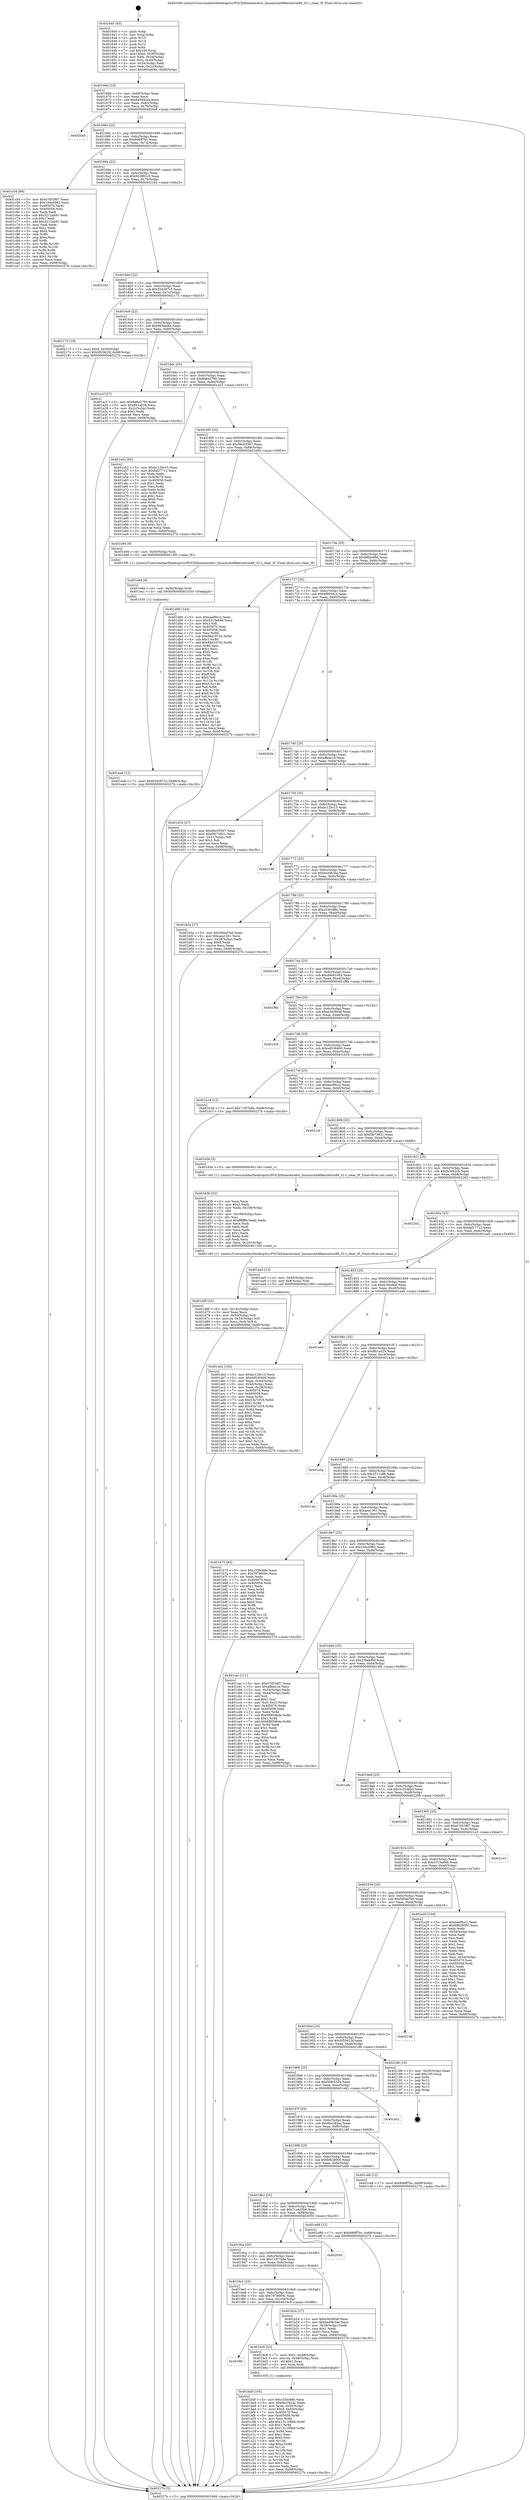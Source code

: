 digraph "0x401640" {
  label = "0x401640 (/mnt/c/Users/mathe/Desktop/tcc/POCII/binaries/extr_linuxarchx86kernelvm86_32.c_clear_IF_Final-ollvm.out::main(0))"
  labelloc = "t"
  node[shape=record]

  Entry [label="",width=0.3,height=0.3,shape=circle,fillcolor=black,style=filled]
  "0x40166d" [label="{
     0x40166d [23]\l
     | [instrs]\l
     &nbsp;&nbsp;0x40166d \<+3\>: mov -0x68(%rbp),%eax\l
     &nbsp;&nbsp;0x401670 \<+2\>: mov %eax,%ecx\l
     &nbsp;&nbsp;0x401672 \<+6\>: sub $0x84594cea,%ecx\l
     &nbsp;&nbsp;0x401678 \<+3\>: mov %eax,-0x6c(%rbp)\l
     &nbsp;&nbsp;0x40167b \<+3\>: mov %ecx,-0x70(%rbp)\l
     &nbsp;&nbsp;0x40167e \<+6\>: je 00000000004020a8 \<main+0xa68\>\l
  }"]
  "0x4020a8" [label="{
     0x4020a8\l
  }", style=dashed]
  "0x401684" [label="{
     0x401684 [22]\l
     | [instrs]\l
     &nbsp;&nbsp;0x401684 \<+5\>: jmp 0000000000401689 \<main+0x49\>\l
     &nbsp;&nbsp;0x401689 \<+3\>: mov -0x6c(%rbp),%eax\l
     &nbsp;&nbsp;0x40168c \<+5\>: sub $0x8d6ff7bc,%eax\l
     &nbsp;&nbsp;0x401691 \<+3\>: mov %eax,-0x74(%rbp)\l
     &nbsp;&nbsp;0x401694 \<+6\>: je 0000000000401c54 \<main+0x614\>\l
  }"]
  Exit [label="",width=0.3,height=0.3,shape=circle,fillcolor=black,style=filled,peripheries=2]
  "0x401c54" [label="{
     0x401c54 [88]\l
     | [instrs]\l
     &nbsp;&nbsp;0x401c54 \<+5\>: mov $0x47d538f7,%eax\l
     &nbsp;&nbsp;0x401c59 \<+5\>: mov $0x194c6982,%ecx\l
     &nbsp;&nbsp;0x401c5e \<+7\>: mov 0x405070,%edx\l
     &nbsp;&nbsp;0x401c65 \<+7\>: mov 0x405058,%esi\l
     &nbsp;&nbsp;0x401c6c \<+2\>: mov %edx,%edi\l
     &nbsp;&nbsp;0x401c6e \<+6\>: sub $0x3212ab91,%edi\l
     &nbsp;&nbsp;0x401c74 \<+3\>: sub $0x1,%edi\l
     &nbsp;&nbsp;0x401c77 \<+6\>: add $0x3212ab91,%edi\l
     &nbsp;&nbsp;0x401c7d \<+3\>: imul %edi,%edx\l
     &nbsp;&nbsp;0x401c80 \<+3\>: and $0x1,%edx\l
     &nbsp;&nbsp;0x401c83 \<+3\>: cmp $0x0,%edx\l
     &nbsp;&nbsp;0x401c86 \<+4\>: sete %r8b\l
     &nbsp;&nbsp;0x401c8a \<+3\>: cmp $0xa,%esi\l
     &nbsp;&nbsp;0x401c8d \<+4\>: setl %r9b\l
     &nbsp;&nbsp;0x401c91 \<+3\>: mov %r8b,%r10b\l
     &nbsp;&nbsp;0x401c94 \<+3\>: and %r9b,%r10b\l
     &nbsp;&nbsp;0x401c97 \<+3\>: xor %r9b,%r8b\l
     &nbsp;&nbsp;0x401c9a \<+3\>: or %r8b,%r10b\l
     &nbsp;&nbsp;0x401c9d \<+4\>: test $0x1,%r10b\l
     &nbsp;&nbsp;0x401ca1 \<+3\>: cmovne %ecx,%eax\l
     &nbsp;&nbsp;0x401ca4 \<+3\>: mov %eax,-0x68(%rbp)\l
     &nbsp;&nbsp;0x401ca7 \<+5\>: jmp 000000000040227b \<main+0xc3b\>\l
  }"]
  "0x40169a" [label="{
     0x40169a [22]\l
     | [instrs]\l
     &nbsp;&nbsp;0x40169a \<+5\>: jmp 000000000040169f \<main+0x5f\>\l
     &nbsp;&nbsp;0x40169f \<+3\>: mov -0x6c(%rbp),%eax\l
     &nbsp;&nbsp;0x4016a2 \<+5\>: sub $0x922961c5,%eax\l
     &nbsp;&nbsp;0x4016a7 \<+3\>: mov %eax,-0x78(%rbp)\l
     &nbsp;&nbsp;0x4016aa \<+6\>: je 0000000000402162 \<main+0xb22\>\l
  }"]
  "0x401ea6" [label="{
     0x401ea6 [12]\l
     | [instrs]\l
     &nbsp;&nbsp;0x401ea6 \<+7\>: movl $0x934287c3,-0x68(%rbp)\l
     &nbsp;&nbsp;0x401ead \<+5\>: jmp 000000000040227b \<main+0xc3b\>\l
  }"]
  "0x402162" [label="{
     0x402162\l
  }", style=dashed]
  "0x4016b0" [label="{
     0x4016b0 [22]\l
     | [instrs]\l
     &nbsp;&nbsp;0x4016b0 \<+5\>: jmp 00000000004016b5 \<main+0x75\>\l
     &nbsp;&nbsp;0x4016b5 \<+3\>: mov -0x6c(%rbp),%eax\l
     &nbsp;&nbsp;0x4016b8 \<+5\>: sub $0x934287c3,%eax\l
     &nbsp;&nbsp;0x4016bd \<+3\>: mov %eax,-0x7c(%rbp)\l
     &nbsp;&nbsp;0x4016c0 \<+6\>: je 0000000000402173 \<main+0xb33\>\l
  }"]
  "0x401e9d" [label="{
     0x401e9d [9]\l
     | [instrs]\l
     &nbsp;&nbsp;0x401e9d \<+4\>: mov -0x50(%rbp),%rdi\l
     &nbsp;&nbsp;0x401ea1 \<+5\>: call 0000000000401030 \<free@plt\>\l
     | [calls]\l
     &nbsp;&nbsp;0x401030 \{1\} (unknown)\l
  }"]
  "0x402173" [label="{
     0x402173 [19]\l
     | [instrs]\l
     &nbsp;&nbsp;0x402173 \<+7\>: movl $0x0,-0x30(%rbp)\l
     &nbsp;&nbsp;0x40217a \<+7\>: movl $0x5f55623f,-0x68(%rbp)\l
     &nbsp;&nbsp;0x402181 \<+5\>: jmp 000000000040227b \<main+0xc3b\>\l
  }"]
  "0x4016c6" [label="{
     0x4016c6 [22]\l
     | [instrs]\l
     &nbsp;&nbsp;0x4016c6 \<+5\>: jmp 00000000004016cb \<main+0x8b\>\l
     &nbsp;&nbsp;0x4016cb \<+3\>: mov -0x6c(%rbp),%eax\l
     &nbsp;&nbsp;0x4016ce \<+5\>: sub $0x983aef4b,%eax\l
     &nbsp;&nbsp;0x4016d3 \<+3\>: mov %eax,-0x80(%rbp)\l
     &nbsp;&nbsp;0x4016d6 \<+6\>: je 0000000000401a1f \<main+0x3df\>\l
  }"]
  "0x401d6f" [label="{
     0x401d6f [33]\l
     | [instrs]\l
     &nbsp;&nbsp;0x401d6f \<+6\>: mov -0x10c(%rbp),%ecx\l
     &nbsp;&nbsp;0x401d75 \<+3\>: imul %eax,%ecx\l
     &nbsp;&nbsp;0x401d78 \<+4\>: mov -0x50(%rbp),%r8\l
     &nbsp;&nbsp;0x401d7c \<+4\>: movslq -0x54(%rbp),%r9\l
     &nbsp;&nbsp;0x401d80 \<+4\>: mov %ecx,(%r8,%r9,4)\l
     &nbsp;&nbsp;0x401d84 \<+7\>: movl $0x9f0dc89d,-0x68(%rbp)\l
     &nbsp;&nbsp;0x401d8b \<+5\>: jmp 000000000040227b \<main+0xc3b\>\l
  }"]
  "0x401a1f" [label="{
     0x401a1f [27]\l
     | [instrs]\l
     &nbsp;&nbsp;0x401a1f \<+5\>: mov $0x9a6e2790,%eax\l
     &nbsp;&nbsp;0x401a24 \<+5\>: mov $0xff41a029,%ecx\l
     &nbsp;&nbsp;0x401a29 \<+3\>: mov -0x2c(%rbp),%edx\l
     &nbsp;&nbsp;0x401a2c \<+3\>: cmp $0x2,%edx\l
     &nbsp;&nbsp;0x401a2f \<+3\>: cmovne %ecx,%eax\l
     &nbsp;&nbsp;0x401a32 \<+3\>: mov %eax,-0x68(%rbp)\l
     &nbsp;&nbsp;0x401a35 \<+5\>: jmp 000000000040227b \<main+0xc3b\>\l
  }"]
  "0x4016dc" [label="{
     0x4016dc [25]\l
     | [instrs]\l
     &nbsp;&nbsp;0x4016dc \<+5\>: jmp 00000000004016e1 \<main+0xa1\>\l
     &nbsp;&nbsp;0x4016e1 \<+3\>: mov -0x6c(%rbp),%eax\l
     &nbsp;&nbsp;0x4016e4 \<+5\>: sub $0x9a6e2790,%eax\l
     &nbsp;&nbsp;0x4016e9 \<+6\>: mov %eax,-0x84(%rbp)\l
     &nbsp;&nbsp;0x4016ef \<+6\>: je 0000000000401a52 \<main+0x412\>\l
  }"]
  "0x40227b" [label="{
     0x40227b [5]\l
     | [instrs]\l
     &nbsp;&nbsp;0x40227b \<+5\>: jmp 000000000040166d \<main+0x2d\>\l
  }"]
  "0x401640" [label="{
     0x401640 [45]\l
     | [instrs]\l
     &nbsp;&nbsp;0x401640 \<+1\>: push %rbp\l
     &nbsp;&nbsp;0x401641 \<+3\>: mov %rsp,%rbp\l
     &nbsp;&nbsp;0x401644 \<+2\>: push %r15\l
     &nbsp;&nbsp;0x401646 \<+2\>: push %r14\l
     &nbsp;&nbsp;0x401648 \<+2\>: push %r12\l
     &nbsp;&nbsp;0x40164a \<+1\>: push %rbx\l
     &nbsp;&nbsp;0x40164b \<+7\>: sub $0x100,%rsp\l
     &nbsp;&nbsp;0x401652 \<+7\>: movl $0x0,-0x30(%rbp)\l
     &nbsp;&nbsp;0x401659 \<+3\>: mov %edi,-0x34(%rbp)\l
     &nbsp;&nbsp;0x40165c \<+4\>: mov %rsi,-0x40(%rbp)\l
     &nbsp;&nbsp;0x401660 \<+3\>: mov -0x34(%rbp),%edi\l
     &nbsp;&nbsp;0x401663 \<+3\>: mov %edi,-0x2c(%rbp)\l
     &nbsp;&nbsp;0x401666 \<+7\>: movl $0x983aef4b,-0x68(%rbp)\l
  }"]
  "0x401d3b" [label="{
     0x401d3b [52]\l
     | [instrs]\l
     &nbsp;&nbsp;0x401d3b \<+2\>: xor %ecx,%ecx\l
     &nbsp;&nbsp;0x401d3d \<+5\>: mov $0x2,%edx\l
     &nbsp;&nbsp;0x401d42 \<+6\>: mov %edx,-0x108(%rbp)\l
     &nbsp;&nbsp;0x401d48 \<+1\>: cltd\l
     &nbsp;&nbsp;0x401d49 \<+6\>: mov -0x108(%rbp),%esi\l
     &nbsp;&nbsp;0x401d4f \<+2\>: idiv %esi\l
     &nbsp;&nbsp;0x401d51 \<+6\>: imul $0xfffffffe,%edx,%edx\l
     &nbsp;&nbsp;0x401d57 \<+2\>: mov %ecx,%edi\l
     &nbsp;&nbsp;0x401d59 \<+2\>: sub %edx,%edi\l
     &nbsp;&nbsp;0x401d5b \<+2\>: mov %ecx,%edx\l
     &nbsp;&nbsp;0x401d5d \<+3\>: sub $0x1,%edx\l
     &nbsp;&nbsp;0x401d60 \<+2\>: add %edx,%edi\l
     &nbsp;&nbsp;0x401d62 \<+2\>: sub %edi,%ecx\l
     &nbsp;&nbsp;0x401d64 \<+6\>: mov %ecx,-0x10c(%rbp)\l
     &nbsp;&nbsp;0x401d6a \<+5\>: call 0000000000401160 \<next_i\>\l
     | [calls]\l
     &nbsp;&nbsp;0x401160 \{1\} (/mnt/c/Users/mathe/Desktop/tcc/POCII/binaries/extr_linuxarchx86kernelvm86_32.c_clear_IF_Final-ollvm.out::next_i)\l
  }"]
  "0x401a52" [label="{
     0x401a52 [83]\l
     | [instrs]\l
     &nbsp;&nbsp;0x401a52 \<+5\>: mov $0xbc129c15,%eax\l
     &nbsp;&nbsp;0x401a57 \<+5\>: mov $0xfaf27712,%ecx\l
     &nbsp;&nbsp;0x401a5c \<+2\>: xor %edx,%edx\l
     &nbsp;&nbsp;0x401a5e \<+7\>: mov 0x405070,%esi\l
     &nbsp;&nbsp;0x401a65 \<+7\>: mov 0x405058,%edi\l
     &nbsp;&nbsp;0x401a6c \<+3\>: sub $0x1,%edx\l
     &nbsp;&nbsp;0x401a6f \<+3\>: mov %esi,%r8d\l
     &nbsp;&nbsp;0x401a72 \<+3\>: add %edx,%r8d\l
     &nbsp;&nbsp;0x401a75 \<+4\>: imul %r8d,%esi\l
     &nbsp;&nbsp;0x401a79 \<+3\>: and $0x1,%esi\l
     &nbsp;&nbsp;0x401a7c \<+3\>: cmp $0x0,%esi\l
     &nbsp;&nbsp;0x401a7f \<+4\>: sete %r9b\l
     &nbsp;&nbsp;0x401a83 \<+3\>: cmp $0xa,%edi\l
     &nbsp;&nbsp;0x401a86 \<+4\>: setl %r10b\l
     &nbsp;&nbsp;0x401a8a \<+3\>: mov %r9b,%r11b\l
     &nbsp;&nbsp;0x401a8d \<+3\>: and %r10b,%r11b\l
     &nbsp;&nbsp;0x401a90 \<+3\>: xor %r10b,%r9b\l
     &nbsp;&nbsp;0x401a93 \<+3\>: or %r9b,%r11b\l
     &nbsp;&nbsp;0x401a96 \<+4\>: test $0x1,%r11b\l
     &nbsp;&nbsp;0x401a9a \<+3\>: cmovne %ecx,%eax\l
     &nbsp;&nbsp;0x401a9d \<+3\>: mov %eax,-0x68(%rbp)\l
     &nbsp;&nbsp;0x401aa0 \<+5\>: jmp 000000000040227b \<main+0xc3b\>\l
  }"]
  "0x4016f5" [label="{
     0x4016f5 [25]\l
     | [instrs]\l
     &nbsp;&nbsp;0x4016f5 \<+5\>: jmp 00000000004016fa \<main+0xba\>\l
     &nbsp;&nbsp;0x4016fa \<+3\>: mov -0x6c(%rbp),%eax\l
     &nbsp;&nbsp;0x4016fd \<+5\>: sub $0x9bc02567,%eax\l
     &nbsp;&nbsp;0x401702 \<+6\>: mov %eax,-0x88(%rbp)\l
     &nbsp;&nbsp;0x401708 \<+6\>: je 0000000000401e94 \<main+0x854\>\l
  }"]
  "0x401bdf" [label="{
     0x401bdf [105]\l
     | [instrs]\l
     &nbsp;&nbsp;0x401bdf \<+5\>: mov $0xc33bc88e,%ecx\l
     &nbsp;&nbsp;0x401be4 \<+5\>: mov $0x6bc382ac,%edx\l
     &nbsp;&nbsp;0x401be9 \<+4\>: mov %rax,-0x50(%rbp)\l
     &nbsp;&nbsp;0x401bed \<+7\>: movl $0x0,-0x54(%rbp)\l
     &nbsp;&nbsp;0x401bf4 \<+7\>: mov 0x405070,%esi\l
     &nbsp;&nbsp;0x401bfb \<+8\>: mov 0x405058,%r8d\l
     &nbsp;&nbsp;0x401c03 \<+3\>: mov %esi,%r9d\l
     &nbsp;&nbsp;0x401c06 \<+7\>: add $0x131198b0,%r9d\l
     &nbsp;&nbsp;0x401c0d \<+4\>: sub $0x1,%r9d\l
     &nbsp;&nbsp;0x401c11 \<+7\>: sub $0x131198b0,%r9d\l
     &nbsp;&nbsp;0x401c18 \<+4\>: imul %r9d,%esi\l
     &nbsp;&nbsp;0x401c1c \<+3\>: and $0x1,%esi\l
     &nbsp;&nbsp;0x401c1f \<+3\>: cmp $0x0,%esi\l
     &nbsp;&nbsp;0x401c22 \<+4\>: sete %r10b\l
     &nbsp;&nbsp;0x401c26 \<+4\>: cmp $0xa,%r8d\l
     &nbsp;&nbsp;0x401c2a \<+4\>: setl %r11b\l
     &nbsp;&nbsp;0x401c2e \<+3\>: mov %r10b,%bl\l
     &nbsp;&nbsp;0x401c31 \<+3\>: and %r11b,%bl\l
     &nbsp;&nbsp;0x401c34 \<+3\>: xor %r11b,%r10b\l
     &nbsp;&nbsp;0x401c37 \<+3\>: or %r10b,%bl\l
     &nbsp;&nbsp;0x401c3a \<+3\>: test $0x1,%bl\l
     &nbsp;&nbsp;0x401c3d \<+3\>: cmovne %edx,%ecx\l
     &nbsp;&nbsp;0x401c40 \<+3\>: mov %ecx,-0x68(%rbp)\l
     &nbsp;&nbsp;0x401c43 \<+5\>: jmp 000000000040227b \<main+0xc3b\>\l
  }"]
  "0x401e94" [label="{
     0x401e94 [9]\l
     | [instrs]\l
     &nbsp;&nbsp;0x401e94 \<+4\>: mov -0x50(%rbp),%rdi\l
     &nbsp;&nbsp;0x401e98 \<+5\>: call 00000000004015f0 \<clear_IF\>\l
     | [calls]\l
     &nbsp;&nbsp;0x4015f0 \{1\} (/mnt/c/Users/mathe/Desktop/tcc/POCII/binaries/extr_linuxarchx86kernelvm86_32.c_clear_IF_Final-ollvm.out::clear_IF)\l
  }"]
  "0x40170e" [label="{
     0x40170e [25]\l
     | [instrs]\l
     &nbsp;&nbsp;0x40170e \<+5\>: jmp 0000000000401713 \<main+0xd3\>\l
     &nbsp;&nbsp;0x401713 \<+3\>: mov -0x6c(%rbp),%eax\l
     &nbsp;&nbsp;0x401716 \<+5\>: sub $0x9f0dc89d,%eax\l
     &nbsp;&nbsp;0x40171b \<+6\>: mov %eax,-0x8c(%rbp)\l
     &nbsp;&nbsp;0x401721 \<+6\>: je 0000000000401d90 \<main+0x750\>\l
  }"]
  "0x4019fc" [label="{
     0x4019fc\l
  }", style=dashed]
  "0x401d90" [label="{
     0x401d90 [144]\l
     | [instrs]\l
     &nbsp;&nbsp;0x401d90 \<+5\>: mov $0xeeef9cc2,%eax\l
     &nbsp;&nbsp;0x401d95 \<+5\>: mov $0x5315e848,%ecx\l
     &nbsp;&nbsp;0x401d9a \<+2\>: mov $0x1,%dl\l
     &nbsp;&nbsp;0x401d9c \<+7\>: mov 0x405070,%esi\l
     &nbsp;&nbsp;0x401da3 \<+7\>: mov 0x405058,%edi\l
     &nbsp;&nbsp;0x401daa \<+3\>: mov %esi,%r8d\l
     &nbsp;&nbsp;0x401dad \<+7\>: sub $0x88d19742,%r8d\l
     &nbsp;&nbsp;0x401db4 \<+4\>: sub $0x1,%r8d\l
     &nbsp;&nbsp;0x401db8 \<+7\>: add $0x88d19742,%r8d\l
     &nbsp;&nbsp;0x401dbf \<+4\>: imul %r8d,%esi\l
     &nbsp;&nbsp;0x401dc3 \<+3\>: and $0x1,%esi\l
     &nbsp;&nbsp;0x401dc6 \<+3\>: cmp $0x0,%esi\l
     &nbsp;&nbsp;0x401dc9 \<+4\>: sete %r9b\l
     &nbsp;&nbsp;0x401dcd \<+3\>: cmp $0xa,%edi\l
     &nbsp;&nbsp;0x401dd0 \<+4\>: setl %r10b\l
     &nbsp;&nbsp;0x401dd4 \<+3\>: mov %r9b,%r11b\l
     &nbsp;&nbsp;0x401dd7 \<+4\>: xor $0xff,%r11b\l
     &nbsp;&nbsp;0x401ddb \<+3\>: mov %r10b,%bl\l
     &nbsp;&nbsp;0x401dde \<+3\>: xor $0xff,%bl\l
     &nbsp;&nbsp;0x401de1 \<+3\>: xor $0x0,%dl\l
     &nbsp;&nbsp;0x401de4 \<+3\>: mov %r11b,%r14b\l
     &nbsp;&nbsp;0x401de7 \<+4\>: and $0x0,%r14b\l
     &nbsp;&nbsp;0x401deb \<+3\>: and %dl,%r9b\l
     &nbsp;&nbsp;0x401dee \<+3\>: mov %bl,%r15b\l
     &nbsp;&nbsp;0x401df1 \<+4\>: and $0x0,%r15b\l
     &nbsp;&nbsp;0x401df5 \<+3\>: and %dl,%r10b\l
     &nbsp;&nbsp;0x401df8 \<+3\>: or %r9b,%r14b\l
     &nbsp;&nbsp;0x401dfb \<+3\>: or %r10b,%r15b\l
     &nbsp;&nbsp;0x401dfe \<+3\>: xor %r15b,%r14b\l
     &nbsp;&nbsp;0x401e01 \<+3\>: or %bl,%r11b\l
     &nbsp;&nbsp;0x401e04 \<+4\>: xor $0xff,%r11b\l
     &nbsp;&nbsp;0x401e08 \<+3\>: or $0x0,%dl\l
     &nbsp;&nbsp;0x401e0b \<+3\>: and %dl,%r11b\l
     &nbsp;&nbsp;0x401e0e \<+3\>: or %r11b,%r14b\l
     &nbsp;&nbsp;0x401e11 \<+4\>: test $0x1,%r14b\l
     &nbsp;&nbsp;0x401e15 \<+3\>: cmovne %ecx,%eax\l
     &nbsp;&nbsp;0x401e18 \<+3\>: mov %eax,-0x68(%rbp)\l
     &nbsp;&nbsp;0x401e1b \<+5\>: jmp 000000000040227b \<main+0xc3b\>\l
  }"]
  "0x401727" [label="{
     0x401727 [25]\l
     | [instrs]\l
     &nbsp;&nbsp;0x401727 \<+5\>: jmp 000000000040172c \<main+0xec\>\l
     &nbsp;&nbsp;0x40172c \<+3\>: mov -0x6c(%rbp),%eax\l
     &nbsp;&nbsp;0x40172f \<+5\>: sub $0x9f9050c4,%eax\l
     &nbsp;&nbsp;0x401734 \<+6\>: mov %eax,-0x90(%rbp)\l
     &nbsp;&nbsp;0x40173a \<+6\>: je 000000000040202b \<main+0x9eb\>\l
  }"]
  "0x401bc8" [label="{
     0x401bc8 [23]\l
     | [instrs]\l
     &nbsp;&nbsp;0x401bc8 \<+7\>: movl $0x1,-0x48(%rbp)\l
     &nbsp;&nbsp;0x401bcf \<+4\>: movslq -0x48(%rbp),%rax\l
     &nbsp;&nbsp;0x401bd3 \<+4\>: shl $0x2,%rax\l
     &nbsp;&nbsp;0x401bd7 \<+3\>: mov %rax,%rdi\l
     &nbsp;&nbsp;0x401bda \<+5\>: call 0000000000401050 \<malloc@plt\>\l
     | [calls]\l
     &nbsp;&nbsp;0x401050 \{1\} (unknown)\l
  }"]
  "0x40202b" [label="{
     0x40202b\l
  }", style=dashed]
  "0x401740" [label="{
     0x401740 [25]\l
     | [instrs]\l
     &nbsp;&nbsp;0x401740 \<+5\>: jmp 0000000000401745 \<main+0x105\>\l
     &nbsp;&nbsp;0x401745 \<+3\>: mov -0x6c(%rbp),%eax\l
     &nbsp;&nbsp;0x401748 \<+5\>: sub $0xaffeec1b,%eax\l
     &nbsp;&nbsp;0x40174d \<+6\>: mov %eax,-0x94(%rbp)\l
     &nbsp;&nbsp;0x401753 \<+6\>: je 0000000000401d1b \<main+0x6db\>\l
  }"]
  "0x4019e3" [label="{
     0x4019e3 [25]\l
     | [instrs]\l
     &nbsp;&nbsp;0x4019e3 \<+5\>: jmp 00000000004019e8 \<main+0x3a8\>\l
     &nbsp;&nbsp;0x4019e8 \<+3\>: mov -0x6c(%rbp),%eax\l
     &nbsp;&nbsp;0x4019eb \<+5\>: sub $0x7978009c,%eax\l
     &nbsp;&nbsp;0x4019f0 \<+6\>: mov %eax,-0x100(%rbp)\l
     &nbsp;&nbsp;0x4019f6 \<+6\>: je 0000000000401bc8 \<main+0x588\>\l
  }"]
  "0x401d1b" [label="{
     0x401d1b [27]\l
     | [instrs]\l
     &nbsp;&nbsp;0x401d1b \<+5\>: mov $0x9bc02567,%eax\l
     &nbsp;&nbsp;0x401d20 \<+5\>: mov $0xf3b73831,%ecx\l
     &nbsp;&nbsp;0x401d25 \<+3\>: mov -0x21(%rbp),%dl\l
     &nbsp;&nbsp;0x401d28 \<+3\>: test $0x1,%dl\l
     &nbsp;&nbsp;0x401d2b \<+3\>: cmovne %ecx,%eax\l
     &nbsp;&nbsp;0x401d2e \<+3\>: mov %eax,-0x68(%rbp)\l
     &nbsp;&nbsp;0x401d31 \<+5\>: jmp 000000000040227b \<main+0xc3b\>\l
  }"]
  "0x401759" [label="{
     0x401759 [25]\l
     | [instrs]\l
     &nbsp;&nbsp;0x401759 \<+5\>: jmp 000000000040175e \<main+0x11e\>\l
     &nbsp;&nbsp;0x40175e \<+3\>: mov -0x6c(%rbp),%eax\l
     &nbsp;&nbsp;0x401761 \<+5\>: sub $0xbc129c15,%eax\l
     &nbsp;&nbsp;0x401766 \<+6\>: mov %eax,-0x98(%rbp)\l
     &nbsp;&nbsp;0x40176c \<+6\>: je 0000000000402199 \<main+0xb59\>\l
  }"]
  "0x401b24" [label="{
     0x401b24 [27]\l
     | [instrs]\l
     &nbsp;&nbsp;0x401b24 \<+5\>: mov $0xe3d2804f,%eax\l
     &nbsp;&nbsp;0x401b29 \<+5\>: mov $0xbe49b34e,%ecx\l
     &nbsp;&nbsp;0x401b2e \<+3\>: mov -0x28(%rbp),%edx\l
     &nbsp;&nbsp;0x401b31 \<+3\>: cmp $0x1,%edx\l
     &nbsp;&nbsp;0x401b34 \<+3\>: cmovl %ecx,%eax\l
     &nbsp;&nbsp;0x401b37 \<+3\>: mov %eax,-0x68(%rbp)\l
     &nbsp;&nbsp;0x401b3a \<+5\>: jmp 000000000040227b \<main+0xc3b\>\l
  }"]
  "0x402199" [label="{
     0x402199\l
  }", style=dashed]
  "0x401772" [label="{
     0x401772 [25]\l
     | [instrs]\l
     &nbsp;&nbsp;0x401772 \<+5\>: jmp 0000000000401777 \<main+0x137\>\l
     &nbsp;&nbsp;0x401777 \<+3\>: mov -0x6c(%rbp),%eax\l
     &nbsp;&nbsp;0x40177a \<+5\>: sub $0xbe49b34e,%eax\l
     &nbsp;&nbsp;0x40177f \<+6\>: mov %eax,-0x9c(%rbp)\l
     &nbsp;&nbsp;0x401785 \<+6\>: je 0000000000401b5a \<main+0x51a\>\l
  }"]
  "0x4019ca" [label="{
     0x4019ca [25]\l
     | [instrs]\l
     &nbsp;&nbsp;0x4019ca \<+5\>: jmp 00000000004019cf \<main+0x38f\>\l
     &nbsp;&nbsp;0x4019cf \<+3\>: mov -0x6c(%rbp),%eax\l
     &nbsp;&nbsp;0x4019d2 \<+5\>: sub $0x71f57b8e,%eax\l
     &nbsp;&nbsp;0x4019d7 \<+6\>: mov %eax,-0xfc(%rbp)\l
     &nbsp;&nbsp;0x4019dd \<+6\>: je 0000000000401b24 \<main+0x4e4\>\l
  }"]
  "0x401b5a" [label="{
     0x401b5a [27]\l
     | [instrs]\l
     &nbsp;&nbsp;0x401b5a \<+5\>: mov $0x5f0ad7b0,%eax\l
     &nbsp;&nbsp;0x401b5f \<+5\>: mov $0xaea1361,%ecx\l
     &nbsp;&nbsp;0x401b64 \<+3\>: mov -0x28(%rbp),%edx\l
     &nbsp;&nbsp;0x401b67 \<+3\>: cmp $0x0,%edx\l
     &nbsp;&nbsp;0x401b6a \<+3\>: cmove %ecx,%eax\l
     &nbsp;&nbsp;0x401b6d \<+3\>: mov %eax,-0x68(%rbp)\l
     &nbsp;&nbsp;0x401b70 \<+5\>: jmp 000000000040227b \<main+0xc3b\>\l
  }"]
  "0x40178b" [label="{
     0x40178b [25]\l
     | [instrs]\l
     &nbsp;&nbsp;0x40178b \<+5\>: jmp 0000000000401790 \<main+0x150\>\l
     &nbsp;&nbsp;0x401790 \<+3\>: mov -0x6c(%rbp),%eax\l
     &nbsp;&nbsp;0x401793 \<+5\>: sub $0xc33bc88e,%eax\l
     &nbsp;&nbsp;0x401798 \<+6\>: mov %eax,-0xa0(%rbp)\l
     &nbsp;&nbsp;0x40179e \<+6\>: je 00000000004021b5 \<main+0xb75\>\l
  }"]
  "0x402050" [label="{
     0x402050\l
  }", style=dashed]
  "0x4021b5" [label="{
     0x4021b5\l
  }", style=dashed]
  "0x4017a4" [label="{
     0x4017a4 [25]\l
     | [instrs]\l
     &nbsp;&nbsp;0x4017a4 \<+5\>: jmp 00000000004017a9 \<main+0x169\>\l
     &nbsp;&nbsp;0x4017a9 \<+3\>: mov -0x6c(%rbp),%eax\l
     &nbsp;&nbsp;0x4017ac \<+5\>: sub $0xd9e91004,%eax\l
     &nbsp;&nbsp;0x4017b1 \<+6\>: mov %eax,-0xa4(%rbp)\l
     &nbsp;&nbsp;0x4017b7 \<+6\>: je 0000000000401f8b \<main+0x94b\>\l
  }"]
  "0x4019b1" [label="{
     0x4019b1 [25]\l
     | [instrs]\l
     &nbsp;&nbsp;0x4019b1 \<+5\>: jmp 00000000004019b6 \<main+0x376\>\l
     &nbsp;&nbsp;0x4019b6 \<+3\>: mov -0x6c(%rbp),%eax\l
     &nbsp;&nbsp;0x4019b9 \<+5\>: sub $0x71a435b0,%eax\l
     &nbsp;&nbsp;0x4019be \<+6\>: mov %eax,-0xf8(%rbp)\l
     &nbsp;&nbsp;0x4019c4 \<+6\>: je 0000000000402050 \<main+0xa10\>\l
  }"]
  "0x401f8b" [label="{
     0x401f8b\l
  }", style=dashed]
  "0x4017bd" [label="{
     0x4017bd [25]\l
     | [instrs]\l
     &nbsp;&nbsp;0x4017bd \<+5\>: jmp 00000000004017c2 \<main+0x182\>\l
     &nbsp;&nbsp;0x4017c2 \<+3\>: mov -0x6c(%rbp),%eax\l
     &nbsp;&nbsp;0x4017c5 \<+5\>: sub $0xe3d2804f,%eax\l
     &nbsp;&nbsp;0x4017ca \<+6\>: mov %eax,-0xa8(%rbp)\l
     &nbsp;&nbsp;0x4017d0 \<+6\>: je 0000000000401b3f \<main+0x4ff\>\l
  }"]
  "0x401e88" [label="{
     0x401e88 [12]\l
     | [instrs]\l
     &nbsp;&nbsp;0x401e88 \<+7\>: movl $0x8d6ff7bc,-0x68(%rbp)\l
     &nbsp;&nbsp;0x401e8f \<+5\>: jmp 000000000040227b \<main+0xc3b\>\l
  }"]
  "0x401b3f" [label="{
     0x401b3f\l
  }", style=dashed]
  "0x4017d6" [label="{
     0x4017d6 [25]\l
     | [instrs]\l
     &nbsp;&nbsp;0x4017d6 \<+5\>: jmp 00000000004017db \<main+0x19b\>\l
     &nbsp;&nbsp;0x4017db \<+3\>: mov -0x6c(%rbp),%eax\l
     &nbsp;&nbsp;0x4017de \<+5\>: sub $0xed536400,%eax\l
     &nbsp;&nbsp;0x4017e3 \<+6\>: mov %eax,-0xac(%rbp)\l
     &nbsp;&nbsp;0x4017e9 \<+6\>: je 0000000000401b18 \<main+0x4d8\>\l
  }"]
  "0x401998" [label="{
     0x401998 [25]\l
     | [instrs]\l
     &nbsp;&nbsp;0x401998 \<+5\>: jmp 000000000040199d \<main+0x35d\>\l
     &nbsp;&nbsp;0x40199d \<+3\>: mov -0x6c(%rbp),%eax\l
     &nbsp;&nbsp;0x4019a0 \<+5\>: sub $0x6f828000,%eax\l
     &nbsp;&nbsp;0x4019a5 \<+6\>: mov %eax,-0xf4(%rbp)\l
     &nbsp;&nbsp;0x4019ab \<+6\>: je 0000000000401e88 \<main+0x848\>\l
  }"]
  "0x401b18" [label="{
     0x401b18 [12]\l
     | [instrs]\l
     &nbsp;&nbsp;0x401b18 \<+7\>: movl $0x71f57b8e,-0x68(%rbp)\l
     &nbsp;&nbsp;0x401b1f \<+5\>: jmp 000000000040227b \<main+0xc3b\>\l
  }"]
  "0x4017ef" [label="{
     0x4017ef [25]\l
     | [instrs]\l
     &nbsp;&nbsp;0x4017ef \<+5\>: jmp 00000000004017f4 \<main+0x1b4\>\l
     &nbsp;&nbsp;0x4017f4 \<+3\>: mov -0x6c(%rbp),%eax\l
     &nbsp;&nbsp;0x4017f7 \<+5\>: sub $0xeeef9cc2,%eax\l
     &nbsp;&nbsp;0x4017fc \<+6\>: mov %eax,-0xb0(%rbp)\l
     &nbsp;&nbsp;0x401802 \<+6\>: je 00000000004021ef \<main+0xbaf\>\l
  }"]
  "0x401c48" [label="{
     0x401c48 [12]\l
     | [instrs]\l
     &nbsp;&nbsp;0x401c48 \<+7\>: movl $0x8d6ff7bc,-0x68(%rbp)\l
     &nbsp;&nbsp;0x401c4f \<+5\>: jmp 000000000040227b \<main+0xc3b\>\l
  }"]
  "0x4021ef" [label="{
     0x4021ef\l
  }", style=dashed]
  "0x401808" [label="{
     0x401808 [25]\l
     | [instrs]\l
     &nbsp;&nbsp;0x401808 \<+5\>: jmp 000000000040180d \<main+0x1cd\>\l
     &nbsp;&nbsp;0x40180d \<+3\>: mov -0x6c(%rbp),%eax\l
     &nbsp;&nbsp;0x401810 \<+5\>: sub $0xf3b73831,%eax\l
     &nbsp;&nbsp;0x401815 \<+6\>: mov %eax,-0xb4(%rbp)\l
     &nbsp;&nbsp;0x40181b \<+6\>: je 0000000000401d36 \<main+0x6f6\>\l
  }"]
  "0x40197f" [label="{
     0x40197f [25]\l
     | [instrs]\l
     &nbsp;&nbsp;0x40197f \<+5\>: jmp 0000000000401984 \<main+0x344\>\l
     &nbsp;&nbsp;0x401984 \<+3\>: mov -0x6c(%rbp),%eax\l
     &nbsp;&nbsp;0x401987 \<+5\>: sub $0x6bc382ac,%eax\l
     &nbsp;&nbsp;0x40198c \<+6\>: mov %eax,-0xf0(%rbp)\l
     &nbsp;&nbsp;0x401992 \<+6\>: je 0000000000401c48 \<main+0x608\>\l
  }"]
  "0x401d36" [label="{
     0x401d36 [5]\l
     | [instrs]\l
     &nbsp;&nbsp;0x401d36 \<+5\>: call 0000000000401160 \<next_i\>\l
     | [calls]\l
     &nbsp;&nbsp;0x401160 \{1\} (/mnt/c/Users/mathe/Desktop/tcc/POCII/binaries/extr_linuxarchx86kernelvm86_32.c_clear_IF_Final-ollvm.out::next_i)\l
  }"]
  "0x401821" [label="{
     0x401821 [25]\l
     | [instrs]\l
     &nbsp;&nbsp;0x401821 \<+5\>: jmp 0000000000401826 \<main+0x1e6\>\l
     &nbsp;&nbsp;0x401826 \<+3\>: mov -0x6c(%rbp),%eax\l
     &nbsp;&nbsp;0x401829 \<+5\>: sub $0xfa3d42cb,%eax\l
     &nbsp;&nbsp;0x40182e \<+6\>: mov %eax,-0xb8(%rbp)\l
     &nbsp;&nbsp;0x401834 \<+6\>: je 0000000000402262 \<main+0xc22\>\l
  }"]
  "0x401eb2" [label="{
     0x401eb2\l
  }", style=dashed]
  "0x402262" [label="{
     0x402262\l
  }", style=dashed]
  "0x40183a" [label="{
     0x40183a [25]\l
     | [instrs]\l
     &nbsp;&nbsp;0x40183a \<+5\>: jmp 000000000040183f \<main+0x1ff\>\l
     &nbsp;&nbsp;0x40183f \<+3\>: mov -0x6c(%rbp),%eax\l
     &nbsp;&nbsp;0x401842 \<+5\>: sub $0xfaf27712,%eax\l
     &nbsp;&nbsp;0x401847 \<+6\>: mov %eax,-0xbc(%rbp)\l
     &nbsp;&nbsp;0x40184d \<+6\>: je 0000000000401aa5 \<main+0x465\>\l
  }"]
  "0x401966" [label="{
     0x401966 [25]\l
     | [instrs]\l
     &nbsp;&nbsp;0x401966 \<+5\>: jmp 000000000040196b \<main+0x32b\>\l
     &nbsp;&nbsp;0x40196b \<+3\>: mov -0x6c(%rbp),%eax\l
     &nbsp;&nbsp;0x40196e \<+5\>: sub $0x5fd0332b,%eax\l
     &nbsp;&nbsp;0x401973 \<+6\>: mov %eax,-0xec(%rbp)\l
     &nbsp;&nbsp;0x401979 \<+6\>: je 0000000000401eb2 \<main+0x872\>\l
  }"]
  "0x401aa5" [label="{
     0x401aa5 [13]\l
     | [instrs]\l
     &nbsp;&nbsp;0x401aa5 \<+4\>: mov -0x40(%rbp),%rax\l
     &nbsp;&nbsp;0x401aa9 \<+4\>: mov 0x8(%rax),%rdi\l
     &nbsp;&nbsp;0x401aad \<+5\>: call 0000000000401060 \<atoi@plt\>\l
     | [calls]\l
     &nbsp;&nbsp;0x401060 \{1\} (unknown)\l
  }"]
  "0x401853" [label="{
     0x401853 [25]\l
     | [instrs]\l
     &nbsp;&nbsp;0x401853 \<+5\>: jmp 0000000000401858 \<main+0x218\>\l
     &nbsp;&nbsp;0x401858 \<+3\>: mov -0x6c(%rbp),%eax\l
     &nbsp;&nbsp;0x40185b \<+5\>: sub $0xfc20ede0,%eax\l
     &nbsp;&nbsp;0x401860 \<+6\>: mov %eax,-0xc0(%rbp)\l
     &nbsp;&nbsp;0x401866 \<+6\>: je 0000000000401ee0 \<main+0x8a0\>\l
  }"]
  "0x401ab2" [label="{
     0x401ab2 [102]\l
     | [instrs]\l
     &nbsp;&nbsp;0x401ab2 \<+5\>: mov $0xbc129c15,%ecx\l
     &nbsp;&nbsp;0x401ab7 \<+5\>: mov $0xed536400,%edx\l
     &nbsp;&nbsp;0x401abc \<+3\>: mov %eax,-0x44(%rbp)\l
     &nbsp;&nbsp;0x401abf \<+3\>: mov -0x44(%rbp),%eax\l
     &nbsp;&nbsp;0x401ac2 \<+3\>: mov %eax,-0x28(%rbp)\l
     &nbsp;&nbsp;0x401ac5 \<+7\>: mov 0x405070,%eax\l
     &nbsp;&nbsp;0x401acc \<+7\>: mov 0x405058,%esi\l
     &nbsp;&nbsp;0x401ad3 \<+3\>: mov %eax,%r8d\l
     &nbsp;&nbsp;0x401ad6 \<+7\>: sub $0x53a7cf18,%r8d\l
     &nbsp;&nbsp;0x401add \<+4\>: sub $0x1,%r8d\l
     &nbsp;&nbsp;0x401ae1 \<+7\>: add $0x53a7cf18,%r8d\l
     &nbsp;&nbsp;0x401ae8 \<+4\>: imul %r8d,%eax\l
     &nbsp;&nbsp;0x401aec \<+3\>: and $0x1,%eax\l
     &nbsp;&nbsp;0x401aef \<+3\>: cmp $0x0,%eax\l
     &nbsp;&nbsp;0x401af2 \<+4\>: sete %r9b\l
     &nbsp;&nbsp;0x401af6 \<+3\>: cmp $0xa,%esi\l
     &nbsp;&nbsp;0x401af9 \<+4\>: setl %r10b\l
     &nbsp;&nbsp;0x401afd \<+3\>: mov %r9b,%r11b\l
     &nbsp;&nbsp;0x401b00 \<+3\>: and %r10b,%r11b\l
     &nbsp;&nbsp;0x401b03 \<+3\>: xor %r10b,%r9b\l
     &nbsp;&nbsp;0x401b06 \<+3\>: or %r9b,%r11b\l
     &nbsp;&nbsp;0x401b09 \<+4\>: test $0x1,%r11b\l
     &nbsp;&nbsp;0x401b0d \<+3\>: cmovne %edx,%ecx\l
     &nbsp;&nbsp;0x401b10 \<+3\>: mov %ecx,-0x68(%rbp)\l
     &nbsp;&nbsp;0x401b13 \<+5\>: jmp 000000000040227b \<main+0xc3b\>\l
  }"]
  "0x402186" [label="{
     0x402186 [19]\l
     | [instrs]\l
     &nbsp;&nbsp;0x402186 \<+3\>: mov -0x30(%rbp),%eax\l
     &nbsp;&nbsp;0x402189 \<+7\>: add $0x100,%rsp\l
     &nbsp;&nbsp;0x402190 \<+1\>: pop %rbx\l
     &nbsp;&nbsp;0x402191 \<+2\>: pop %r12\l
     &nbsp;&nbsp;0x402193 \<+2\>: pop %r14\l
     &nbsp;&nbsp;0x402195 \<+2\>: pop %r15\l
     &nbsp;&nbsp;0x402197 \<+1\>: pop %rbp\l
     &nbsp;&nbsp;0x402198 \<+1\>: ret\l
  }"]
  "0x401ee0" [label="{
     0x401ee0\l
  }", style=dashed]
  "0x40186c" [label="{
     0x40186c [25]\l
     | [instrs]\l
     &nbsp;&nbsp;0x40186c \<+5\>: jmp 0000000000401871 \<main+0x231\>\l
     &nbsp;&nbsp;0x401871 \<+3\>: mov -0x6c(%rbp),%eax\l
     &nbsp;&nbsp;0x401874 \<+5\>: sub $0xff41a029,%eax\l
     &nbsp;&nbsp;0x401879 \<+6\>: mov %eax,-0xc4(%rbp)\l
     &nbsp;&nbsp;0x40187f \<+6\>: je 0000000000401a3a \<main+0x3fa\>\l
  }"]
  "0x40194d" [label="{
     0x40194d [25]\l
     | [instrs]\l
     &nbsp;&nbsp;0x40194d \<+5\>: jmp 0000000000401952 \<main+0x312\>\l
     &nbsp;&nbsp;0x401952 \<+3\>: mov -0x6c(%rbp),%eax\l
     &nbsp;&nbsp;0x401955 \<+5\>: sub $0x5f55623f,%eax\l
     &nbsp;&nbsp;0x40195a \<+6\>: mov %eax,-0xe8(%rbp)\l
     &nbsp;&nbsp;0x401960 \<+6\>: je 0000000000402186 \<main+0xb46\>\l
  }"]
  "0x401a3a" [label="{
     0x401a3a\l
  }", style=dashed]
  "0x401885" [label="{
     0x401885 [25]\l
     | [instrs]\l
     &nbsp;&nbsp;0x401885 \<+5\>: jmp 000000000040188a \<main+0x24a\>\l
     &nbsp;&nbsp;0x40188a \<+3\>: mov -0x6c(%rbp),%eax\l
     &nbsp;&nbsp;0x40188d \<+5\>: sub $0x2511a86,%eax\l
     &nbsp;&nbsp;0x401892 \<+6\>: mov %eax,-0xc8(%rbp)\l
     &nbsp;&nbsp;0x401898 \<+6\>: je 000000000040214a \<main+0xb0a\>\l
  }"]
  "0x402156" [label="{
     0x402156\l
  }", style=dashed]
  "0x40214a" [label="{
     0x40214a\l
  }", style=dashed]
  "0x40189e" [label="{
     0x40189e [25]\l
     | [instrs]\l
     &nbsp;&nbsp;0x40189e \<+5\>: jmp 00000000004018a3 \<main+0x263\>\l
     &nbsp;&nbsp;0x4018a3 \<+3\>: mov -0x6c(%rbp),%eax\l
     &nbsp;&nbsp;0x4018a6 \<+5\>: sub $0xaea1361,%eax\l
     &nbsp;&nbsp;0x4018ab \<+6\>: mov %eax,-0xcc(%rbp)\l
     &nbsp;&nbsp;0x4018b1 \<+6\>: je 0000000000401b75 \<main+0x535\>\l
  }"]
  "0x401934" [label="{
     0x401934 [25]\l
     | [instrs]\l
     &nbsp;&nbsp;0x401934 \<+5\>: jmp 0000000000401939 \<main+0x2f9\>\l
     &nbsp;&nbsp;0x401939 \<+3\>: mov -0x6c(%rbp),%eax\l
     &nbsp;&nbsp;0x40193c \<+5\>: sub $0x5f0ad7b0,%eax\l
     &nbsp;&nbsp;0x401941 \<+6\>: mov %eax,-0xe4(%rbp)\l
     &nbsp;&nbsp;0x401947 \<+6\>: je 0000000000402156 \<main+0xb16\>\l
  }"]
  "0x401b75" [label="{
     0x401b75 [83]\l
     | [instrs]\l
     &nbsp;&nbsp;0x401b75 \<+5\>: mov $0xc33bc88e,%eax\l
     &nbsp;&nbsp;0x401b7a \<+5\>: mov $0x7978009c,%ecx\l
     &nbsp;&nbsp;0x401b7f \<+2\>: xor %edx,%edx\l
     &nbsp;&nbsp;0x401b81 \<+7\>: mov 0x405070,%esi\l
     &nbsp;&nbsp;0x401b88 \<+7\>: mov 0x405058,%edi\l
     &nbsp;&nbsp;0x401b8f \<+3\>: sub $0x1,%edx\l
     &nbsp;&nbsp;0x401b92 \<+3\>: mov %esi,%r8d\l
     &nbsp;&nbsp;0x401b95 \<+3\>: add %edx,%r8d\l
     &nbsp;&nbsp;0x401b98 \<+4\>: imul %r8d,%esi\l
     &nbsp;&nbsp;0x401b9c \<+3\>: and $0x1,%esi\l
     &nbsp;&nbsp;0x401b9f \<+3\>: cmp $0x0,%esi\l
     &nbsp;&nbsp;0x401ba2 \<+4\>: sete %r9b\l
     &nbsp;&nbsp;0x401ba6 \<+3\>: cmp $0xa,%edi\l
     &nbsp;&nbsp;0x401ba9 \<+4\>: setl %r10b\l
     &nbsp;&nbsp;0x401bad \<+3\>: mov %r9b,%r11b\l
     &nbsp;&nbsp;0x401bb0 \<+3\>: and %r10b,%r11b\l
     &nbsp;&nbsp;0x401bb3 \<+3\>: xor %r10b,%r9b\l
     &nbsp;&nbsp;0x401bb6 \<+3\>: or %r9b,%r11b\l
     &nbsp;&nbsp;0x401bb9 \<+4\>: test $0x1,%r11b\l
     &nbsp;&nbsp;0x401bbd \<+3\>: cmovne %ecx,%eax\l
     &nbsp;&nbsp;0x401bc0 \<+3\>: mov %eax,-0x68(%rbp)\l
     &nbsp;&nbsp;0x401bc3 \<+5\>: jmp 000000000040227b \<main+0xc3b\>\l
  }"]
  "0x4018b7" [label="{
     0x4018b7 [25]\l
     | [instrs]\l
     &nbsp;&nbsp;0x4018b7 \<+5\>: jmp 00000000004018bc \<main+0x27c\>\l
     &nbsp;&nbsp;0x4018bc \<+3\>: mov -0x6c(%rbp),%eax\l
     &nbsp;&nbsp;0x4018bf \<+5\>: sub $0x194c6982,%eax\l
     &nbsp;&nbsp;0x4018c4 \<+6\>: mov %eax,-0xd0(%rbp)\l
     &nbsp;&nbsp;0x4018ca \<+6\>: je 0000000000401cac \<main+0x66c\>\l
  }"]
  "0x401e20" [label="{
     0x401e20 [104]\l
     | [instrs]\l
     &nbsp;&nbsp;0x401e20 \<+5\>: mov $0xeeef9cc2,%eax\l
     &nbsp;&nbsp;0x401e25 \<+5\>: mov $0x6f828000,%ecx\l
     &nbsp;&nbsp;0x401e2a \<+2\>: xor %edx,%edx\l
     &nbsp;&nbsp;0x401e2c \<+3\>: mov -0x54(%rbp),%esi\l
     &nbsp;&nbsp;0x401e2f \<+2\>: mov %edx,%edi\l
     &nbsp;&nbsp;0x401e31 \<+2\>: sub %esi,%edi\l
     &nbsp;&nbsp;0x401e33 \<+2\>: mov %edx,%esi\l
     &nbsp;&nbsp;0x401e35 \<+3\>: sub $0x1,%esi\l
     &nbsp;&nbsp;0x401e38 \<+2\>: add %esi,%edi\l
     &nbsp;&nbsp;0x401e3a \<+2\>: mov %edx,%esi\l
     &nbsp;&nbsp;0x401e3c \<+2\>: sub %edi,%esi\l
     &nbsp;&nbsp;0x401e3e \<+3\>: mov %esi,-0x54(%rbp)\l
     &nbsp;&nbsp;0x401e41 \<+7\>: mov 0x405070,%esi\l
     &nbsp;&nbsp;0x401e48 \<+7\>: mov 0x405058,%edi\l
     &nbsp;&nbsp;0x401e4f \<+3\>: sub $0x1,%edx\l
     &nbsp;&nbsp;0x401e52 \<+3\>: mov %esi,%r8d\l
     &nbsp;&nbsp;0x401e55 \<+3\>: add %edx,%r8d\l
     &nbsp;&nbsp;0x401e58 \<+4\>: imul %r8d,%esi\l
     &nbsp;&nbsp;0x401e5c \<+3\>: and $0x1,%esi\l
     &nbsp;&nbsp;0x401e5f \<+3\>: cmp $0x0,%esi\l
     &nbsp;&nbsp;0x401e62 \<+4\>: sete %r9b\l
     &nbsp;&nbsp;0x401e66 \<+3\>: cmp $0xa,%edi\l
     &nbsp;&nbsp;0x401e69 \<+4\>: setl %r10b\l
     &nbsp;&nbsp;0x401e6d \<+3\>: mov %r9b,%r11b\l
     &nbsp;&nbsp;0x401e70 \<+3\>: and %r10b,%r11b\l
     &nbsp;&nbsp;0x401e73 \<+3\>: xor %r10b,%r9b\l
     &nbsp;&nbsp;0x401e76 \<+3\>: or %r9b,%r11b\l
     &nbsp;&nbsp;0x401e79 \<+4\>: test $0x1,%r11b\l
     &nbsp;&nbsp;0x401e7d \<+3\>: cmovne %ecx,%eax\l
     &nbsp;&nbsp;0x401e80 \<+3\>: mov %eax,-0x68(%rbp)\l
     &nbsp;&nbsp;0x401e83 \<+5\>: jmp 000000000040227b \<main+0xc3b\>\l
  }"]
  "0x401cac" [label="{
     0x401cac [111]\l
     | [instrs]\l
     &nbsp;&nbsp;0x401cac \<+5\>: mov $0x47d538f7,%eax\l
     &nbsp;&nbsp;0x401cb1 \<+5\>: mov $0xaffeec1b,%ecx\l
     &nbsp;&nbsp;0x401cb6 \<+3\>: mov -0x54(%rbp),%edx\l
     &nbsp;&nbsp;0x401cb9 \<+3\>: cmp -0x48(%rbp),%edx\l
     &nbsp;&nbsp;0x401cbc \<+4\>: setl %sil\l
     &nbsp;&nbsp;0x401cc0 \<+4\>: and $0x1,%sil\l
     &nbsp;&nbsp;0x401cc4 \<+4\>: mov %sil,-0x21(%rbp)\l
     &nbsp;&nbsp;0x401cc8 \<+7\>: mov 0x405070,%edx\l
     &nbsp;&nbsp;0x401ccf \<+7\>: mov 0x405058,%edi\l
     &nbsp;&nbsp;0x401cd6 \<+3\>: mov %edx,%r8d\l
     &nbsp;&nbsp;0x401cd9 \<+7\>: sub $0x6895db4e,%r8d\l
     &nbsp;&nbsp;0x401ce0 \<+4\>: sub $0x1,%r8d\l
     &nbsp;&nbsp;0x401ce4 \<+7\>: add $0x6895db4e,%r8d\l
     &nbsp;&nbsp;0x401ceb \<+4\>: imul %r8d,%edx\l
     &nbsp;&nbsp;0x401cef \<+3\>: and $0x1,%edx\l
     &nbsp;&nbsp;0x401cf2 \<+3\>: cmp $0x0,%edx\l
     &nbsp;&nbsp;0x401cf5 \<+4\>: sete %sil\l
     &nbsp;&nbsp;0x401cf9 \<+3\>: cmp $0xa,%edi\l
     &nbsp;&nbsp;0x401cfc \<+4\>: setl %r9b\l
     &nbsp;&nbsp;0x401d00 \<+3\>: mov %sil,%r10b\l
     &nbsp;&nbsp;0x401d03 \<+3\>: and %r9b,%r10b\l
     &nbsp;&nbsp;0x401d06 \<+3\>: xor %r9b,%sil\l
     &nbsp;&nbsp;0x401d09 \<+3\>: or %sil,%r10b\l
     &nbsp;&nbsp;0x401d0c \<+4\>: test $0x1,%r10b\l
     &nbsp;&nbsp;0x401d10 \<+3\>: cmovne %ecx,%eax\l
     &nbsp;&nbsp;0x401d13 \<+3\>: mov %eax,-0x68(%rbp)\l
     &nbsp;&nbsp;0x401d16 \<+5\>: jmp 000000000040227b \<main+0xc3b\>\l
  }"]
  "0x4018d0" [label="{
     0x4018d0 [25]\l
     | [instrs]\l
     &nbsp;&nbsp;0x4018d0 \<+5\>: jmp 00000000004018d5 \<main+0x295\>\l
     &nbsp;&nbsp;0x4018d5 \<+3\>: mov -0x6c(%rbp),%eax\l
     &nbsp;&nbsp;0x4018d8 \<+5\>: sub $0x236ebf0d,%eax\l
     &nbsp;&nbsp;0x4018dd \<+6\>: mov %eax,-0xd4(%rbp)\l
     &nbsp;&nbsp;0x4018e3 \<+6\>: je 0000000000401efb \<main+0x8bb\>\l
  }"]
  "0x40191b" [label="{
     0x40191b [25]\l
     | [instrs]\l
     &nbsp;&nbsp;0x40191b \<+5\>: jmp 0000000000401920 \<main+0x2e0\>\l
     &nbsp;&nbsp;0x401920 \<+3\>: mov -0x6c(%rbp),%eax\l
     &nbsp;&nbsp;0x401923 \<+5\>: sub $0x5315e848,%eax\l
     &nbsp;&nbsp;0x401928 \<+6\>: mov %eax,-0xe0(%rbp)\l
     &nbsp;&nbsp;0x40192e \<+6\>: je 0000000000401e20 \<main+0x7e0\>\l
  }"]
  "0x401efb" [label="{
     0x401efb\l
  }", style=dashed]
  "0x4018e9" [label="{
     0x4018e9 [25]\l
     | [instrs]\l
     &nbsp;&nbsp;0x4018e9 \<+5\>: jmp 00000000004018ee \<main+0x2ae\>\l
     &nbsp;&nbsp;0x4018ee \<+3\>: mov -0x6c(%rbp),%eax\l
     &nbsp;&nbsp;0x4018f1 \<+5\>: sub $0x3c353bb3,%eax\l
     &nbsp;&nbsp;0x4018f6 \<+6\>: mov %eax,-0xd8(%rbp)\l
     &nbsp;&nbsp;0x4018fc \<+6\>: je 0000000000402208 \<main+0xbc8\>\l
  }"]
  "0x4021e3" [label="{
     0x4021e3\l
  }", style=dashed]
  "0x402208" [label="{
     0x402208\l
  }", style=dashed]
  "0x401902" [label="{
     0x401902 [25]\l
     | [instrs]\l
     &nbsp;&nbsp;0x401902 \<+5\>: jmp 0000000000401907 \<main+0x2c7\>\l
     &nbsp;&nbsp;0x401907 \<+3\>: mov -0x6c(%rbp),%eax\l
     &nbsp;&nbsp;0x40190a \<+5\>: sub $0x47d538f7,%eax\l
     &nbsp;&nbsp;0x40190f \<+6\>: mov %eax,-0xdc(%rbp)\l
     &nbsp;&nbsp;0x401915 \<+6\>: je 00000000004021e3 \<main+0xba3\>\l
  }"]
  Entry -> "0x401640" [label=" 1"]
  "0x40166d" -> "0x4020a8" [label=" 0"]
  "0x40166d" -> "0x401684" [label=" 22"]
  "0x402186" -> Exit [label=" 1"]
  "0x401684" -> "0x401c54" [label=" 2"]
  "0x401684" -> "0x40169a" [label=" 20"]
  "0x402173" -> "0x40227b" [label=" 1"]
  "0x40169a" -> "0x402162" [label=" 0"]
  "0x40169a" -> "0x4016b0" [label=" 20"]
  "0x401ea6" -> "0x40227b" [label=" 1"]
  "0x4016b0" -> "0x402173" [label=" 1"]
  "0x4016b0" -> "0x4016c6" [label=" 19"]
  "0x401e9d" -> "0x401ea6" [label=" 1"]
  "0x4016c6" -> "0x401a1f" [label=" 1"]
  "0x4016c6" -> "0x4016dc" [label=" 18"]
  "0x401a1f" -> "0x40227b" [label=" 1"]
  "0x401640" -> "0x40166d" [label=" 1"]
  "0x40227b" -> "0x40166d" [label=" 21"]
  "0x401e94" -> "0x401e9d" [label=" 1"]
  "0x4016dc" -> "0x401a52" [label=" 1"]
  "0x4016dc" -> "0x4016f5" [label=" 17"]
  "0x401a52" -> "0x40227b" [label=" 1"]
  "0x401e88" -> "0x40227b" [label=" 1"]
  "0x4016f5" -> "0x401e94" [label=" 1"]
  "0x4016f5" -> "0x40170e" [label=" 16"]
  "0x401e20" -> "0x40227b" [label=" 1"]
  "0x40170e" -> "0x401d90" [label=" 1"]
  "0x40170e" -> "0x401727" [label=" 15"]
  "0x401d90" -> "0x40227b" [label=" 1"]
  "0x401727" -> "0x40202b" [label=" 0"]
  "0x401727" -> "0x401740" [label=" 15"]
  "0x401d6f" -> "0x40227b" [label=" 1"]
  "0x401740" -> "0x401d1b" [label=" 2"]
  "0x401740" -> "0x401759" [label=" 13"]
  "0x401d36" -> "0x401d3b" [label=" 1"]
  "0x401759" -> "0x402199" [label=" 0"]
  "0x401759" -> "0x401772" [label=" 13"]
  "0x401d1b" -> "0x40227b" [label=" 2"]
  "0x401772" -> "0x401b5a" [label=" 1"]
  "0x401772" -> "0x40178b" [label=" 12"]
  "0x401c54" -> "0x40227b" [label=" 2"]
  "0x40178b" -> "0x4021b5" [label=" 0"]
  "0x40178b" -> "0x4017a4" [label=" 12"]
  "0x401c48" -> "0x40227b" [label=" 1"]
  "0x4017a4" -> "0x401f8b" [label=" 0"]
  "0x4017a4" -> "0x4017bd" [label=" 12"]
  "0x401bc8" -> "0x401bdf" [label=" 1"]
  "0x4017bd" -> "0x401b3f" [label=" 0"]
  "0x4017bd" -> "0x4017d6" [label=" 12"]
  "0x4019e3" -> "0x4019fc" [label=" 0"]
  "0x4017d6" -> "0x401b18" [label=" 1"]
  "0x4017d6" -> "0x4017ef" [label=" 11"]
  "0x401d3b" -> "0x401d6f" [label=" 1"]
  "0x4017ef" -> "0x4021ef" [label=" 0"]
  "0x4017ef" -> "0x401808" [label=" 11"]
  "0x401b75" -> "0x40227b" [label=" 1"]
  "0x401808" -> "0x401d36" [label=" 1"]
  "0x401808" -> "0x401821" [label=" 10"]
  "0x401b24" -> "0x40227b" [label=" 1"]
  "0x401821" -> "0x402262" [label=" 0"]
  "0x401821" -> "0x40183a" [label=" 10"]
  "0x4019ca" -> "0x4019e3" [label=" 1"]
  "0x40183a" -> "0x401aa5" [label=" 1"]
  "0x40183a" -> "0x401853" [label=" 9"]
  "0x401aa5" -> "0x401ab2" [label=" 1"]
  "0x401ab2" -> "0x40227b" [label=" 1"]
  "0x401b18" -> "0x40227b" [label=" 1"]
  "0x401cac" -> "0x40227b" [label=" 2"]
  "0x401853" -> "0x401ee0" [label=" 0"]
  "0x401853" -> "0x40186c" [label=" 9"]
  "0x4019b1" -> "0x4019ca" [label=" 2"]
  "0x40186c" -> "0x401a3a" [label=" 0"]
  "0x40186c" -> "0x401885" [label=" 9"]
  "0x401bdf" -> "0x40227b" [label=" 1"]
  "0x401885" -> "0x40214a" [label=" 0"]
  "0x401885" -> "0x40189e" [label=" 9"]
  "0x401998" -> "0x4019b1" [label=" 2"]
  "0x40189e" -> "0x401b75" [label=" 1"]
  "0x40189e" -> "0x4018b7" [label=" 8"]
  "0x4019e3" -> "0x401bc8" [label=" 1"]
  "0x4018b7" -> "0x401cac" [label=" 2"]
  "0x4018b7" -> "0x4018d0" [label=" 6"]
  "0x40197f" -> "0x401998" [label=" 3"]
  "0x4018d0" -> "0x401efb" [label=" 0"]
  "0x4018d0" -> "0x4018e9" [label=" 6"]
  "0x401b5a" -> "0x40227b" [label=" 1"]
  "0x4018e9" -> "0x402208" [label=" 0"]
  "0x4018e9" -> "0x401902" [label=" 6"]
  "0x401966" -> "0x40197f" [label=" 4"]
  "0x401902" -> "0x4021e3" [label=" 0"]
  "0x401902" -> "0x40191b" [label=" 6"]
  "0x40197f" -> "0x401c48" [label=" 1"]
  "0x40191b" -> "0x401e20" [label=" 1"]
  "0x40191b" -> "0x401934" [label=" 5"]
  "0x401998" -> "0x401e88" [label=" 1"]
  "0x401934" -> "0x402156" [label=" 0"]
  "0x401934" -> "0x40194d" [label=" 5"]
  "0x4019b1" -> "0x402050" [label=" 0"]
  "0x40194d" -> "0x402186" [label=" 1"]
  "0x40194d" -> "0x401966" [label=" 4"]
  "0x4019ca" -> "0x401b24" [label=" 1"]
  "0x401966" -> "0x401eb2" [label=" 0"]
}

